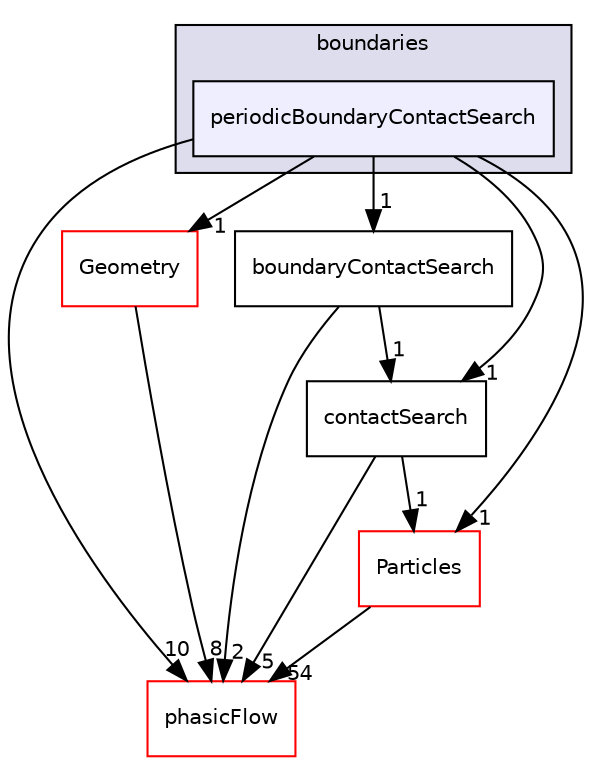 digraph "src/Interaction/contactSearch/boundaries/periodicBoundaryContactSearch" {
  compound=true
  node [ fontsize="10", fontname="Helvetica"];
  edge [ labelfontsize="10", labelfontname="Helvetica"];
  subgraph clusterdir_0280112193e77914c03f2ec4d47dabd6 {
    graph [ bgcolor="#ddddee", pencolor="black", label="boundaries" fontname="Helvetica", fontsize="10", URL="dir_0280112193e77914c03f2ec4d47dabd6.html"]
  dir_e52f89415f33a6fdcb724a51493b3429 [shape=box, label="periodicBoundaryContactSearch", style="filled", fillcolor="#eeeeff", pencolor="black", URL="dir_e52f89415f33a6fdcb724a51493b3429.html"];
  }
  dir_cae27912e177176a90175eee3a6288a5 [shape=box label="Geometry" fillcolor="white" style="filled" color="red" URL="dir_cae27912e177176a90175eee3a6288a5.html"];
  dir_081024c58b2f43ae7e866c8d36ecbcf7 [shape=box label="contactSearch" URL="dir_081024c58b2f43ae7e866c8d36ecbcf7.html"];
  dir_cd7a5046d028e114fc17b2ebc2bd02d2 [shape=box label="phasicFlow" fillcolor="white" style="filled" color="red" URL="dir_cd7a5046d028e114fc17b2ebc2bd02d2.html"];
  dir_9e72493e858003bd3d74a55a2aedd075 [shape=box label="Particles" fillcolor="white" style="filled" color="red" URL="dir_9e72493e858003bd3d74a55a2aedd075.html"];
  dir_4a4332be6b0f27ffdc9e42bc4f14242d [shape=box label="boundaryContactSearch" URL="dir_4a4332be6b0f27ffdc9e42bc4f14242d.html"];
  dir_cae27912e177176a90175eee3a6288a5->dir_cd7a5046d028e114fc17b2ebc2bd02d2 [headlabel="8", labeldistance=1.5 headhref="dir_000008_000031.html"];
  dir_e52f89415f33a6fdcb724a51493b3429->dir_cae27912e177176a90175eee3a6288a5 [headlabel="1", labeldistance=1.5 headhref="dir_000026_000008.html"];
  dir_e52f89415f33a6fdcb724a51493b3429->dir_081024c58b2f43ae7e866c8d36ecbcf7 [headlabel="1", labeldistance=1.5 headhref="dir_000026_000027.html"];
  dir_e52f89415f33a6fdcb724a51493b3429->dir_cd7a5046d028e114fc17b2ebc2bd02d2 [headlabel="10", labeldistance=1.5 headhref="dir_000026_000031.html"];
  dir_e52f89415f33a6fdcb724a51493b3429->dir_9e72493e858003bd3d74a55a2aedd075 [headlabel="1", labeldistance=1.5 headhref="dir_000026_000063.html"];
  dir_e52f89415f33a6fdcb724a51493b3429->dir_4a4332be6b0f27ffdc9e42bc4f14242d [headlabel="1", labeldistance=1.5 headhref="dir_000026_000025.html"];
  dir_081024c58b2f43ae7e866c8d36ecbcf7->dir_cd7a5046d028e114fc17b2ebc2bd02d2 [headlabel="5", labeldistance=1.5 headhref="dir_000027_000031.html"];
  dir_081024c58b2f43ae7e866c8d36ecbcf7->dir_9e72493e858003bd3d74a55a2aedd075 [headlabel="1", labeldistance=1.5 headhref="dir_000027_000063.html"];
  dir_9e72493e858003bd3d74a55a2aedd075->dir_cd7a5046d028e114fc17b2ebc2bd02d2 [headlabel="54", labeldistance=1.5 headhref="dir_000063_000031.html"];
  dir_4a4332be6b0f27ffdc9e42bc4f14242d->dir_081024c58b2f43ae7e866c8d36ecbcf7 [headlabel="1", labeldistance=1.5 headhref="dir_000025_000027.html"];
  dir_4a4332be6b0f27ffdc9e42bc4f14242d->dir_cd7a5046d028e114fc17b2ebc2bd02d2 [headlabel="2", labeldistance=1.5 headhref="dir_000025_000031.html"];
}
